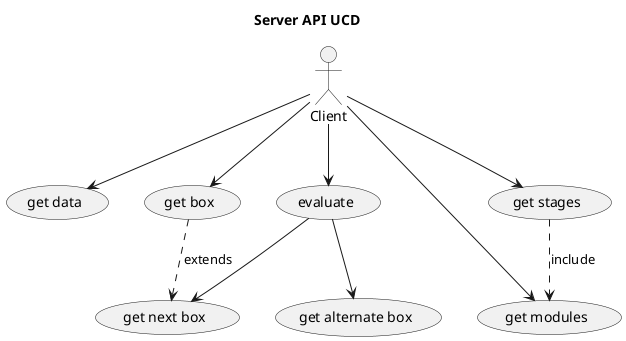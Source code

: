 @startuml

title Server API UCD

actor Client

Client --> (get data)
Client --> (get box)
(get box) ..> (get next box) : extends
Client --> (evaluate)
(evaluate) --> (get alternate box)
(evaluate) --> (get next box)
Client --> (get modules)
Client --> (get stages)
(get stages) ..> (get modules) : include

@enduml
